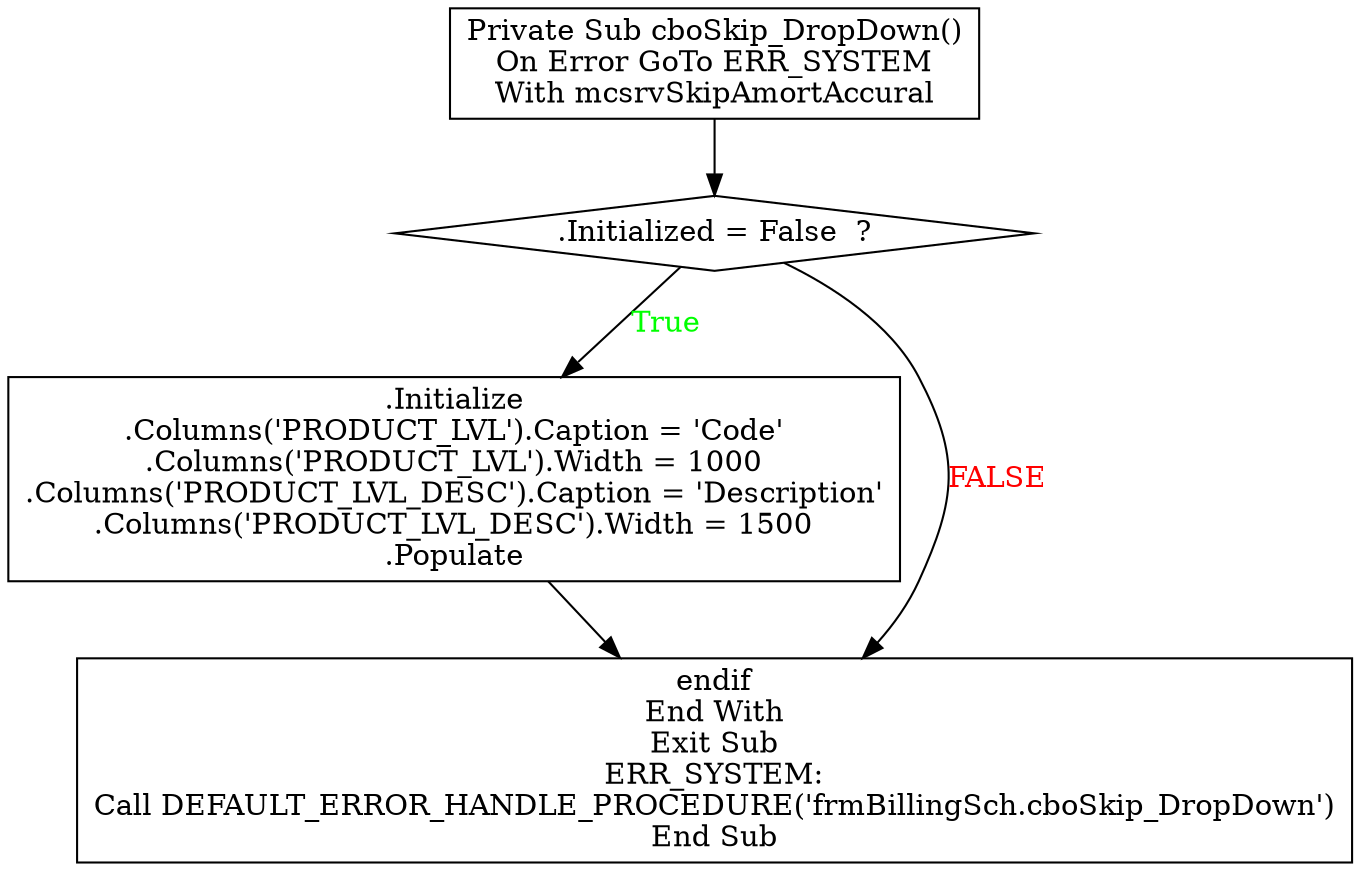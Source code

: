 digraph G{
Node_1 [ label ="Private Sub cboSkip_DropDown()\nOn Error GoTo ERR_SYSTEM\nWith mcsrvSkipAmortAccural",shape="box"];
Node_2 [ label =".Initialized = False  ?",shape="diamond"];
Node_3 [ label =".Initialize\n.Columns('PRODUCT_LVL').Caption = 'Code'\n.Columns('PRODUCT_LVL').Width = 1000\n.Columns('PRODUCT_LVL_DESC').Caption = 'Description'\n.Columns('PRODUCT_LVL_DESC').Width = 1500\n.Populate",shape="box"];
Node_4 [ label ="endif\nEnd With\nExit Sub\nERR_SYSTEM:\nCall DEFAULT_ERROR_HANDLE_PROCEDURE('frmBillingSch.cboSkip_DropDown')\nEnd Sub",shape="box"];
Node_2 -> Node_3 [label="True",fontcolor="GREEN"];
Node_1 -> Node_2;
Node_2 -> Node_4 [label="FALSE",fontcolor="RED"];
Node_3 -> Node_4;
}
